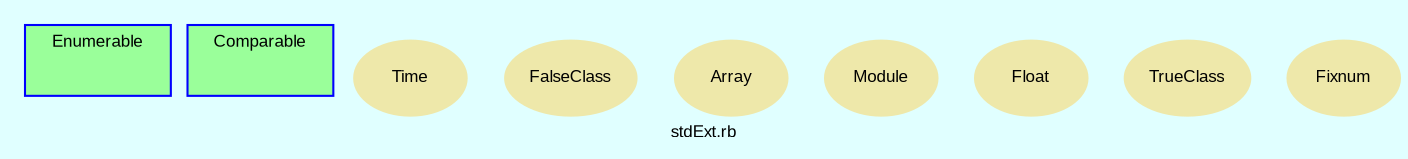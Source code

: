 digraph TopLevel {
    compound = true
    bgcolor = lightcyan1
    fontname = Arial
    fontsize = 8
    label = "stdExt.rb"
    node [
        fontname = Arial,
        fontsize = 8,
        color = black
    ]

    subgraph cluster_Enumerable {
        fillcolor = palegreen1
        URL = "classes/Enumerable.html"
        fontname = Arial
        color = blue
        label = "Enumerable"
        style = filled
        Enumerable [
            shape = plaintext,
            height = 0.01,
            width = 0.75,
            label = ""
        ]

    }

    subgraph cluster_Comparable {
        fillcolor = palegreen1
        URL = "classes/Comparable.html"
        fontname = Arial
        color = blue
        label = "Comparable"
        style = filled
        Comparable [
            shape = plaintext,
            height = 0.01,
            width = 0.75,
            label = ""
        ]

    }

    Time [
        fontcolor = black,
        URL = "classes/Time.html",
        shape = ellipse,
        color = palegoldenrod,
        style = filled,
        label = "Time"
    ]

    FalseClass [
        fontcolor = black,
        URL = "classes/FalseClass.html",
        shape = ellipse,
        color = palegoldenrod,
        style = filled,
        label = "FalseClass"
    ]

    Array [
        fontcolor = black,
        URL = "classes/Array.html",
        shape = ellipse,
        color = palegoldenrod,
        style = filled,
        label = "Array"
    ]

    Module [
        fontcolor = black,
        URL = "classes/Module.html",
        shape = ellipse,
        color = palegoldenrod,
        style = filled,
        label = "Module"
    ]

    Float [
        fontcolor = black,
        URL = "classes/Float.html",
        shape = ellipse,
        color = palegoldenrod,
        style = filled,
        label = "Float"
    ]

    TrueClass [
        fontcolor = black,
        URL = "classes/TrueClass.html",
        shape = ellipse,
        color = palegoldenrod,
        style = filled,
        label = "TrueClass"
    ]

    Fixnum [
        fontcolor = black,
        URL = "classes/Fixnum.html",
        shape = ellipse,
        color = palegoldenrod,
        style = filled,
        label = "Fixnum"
    ]

}

